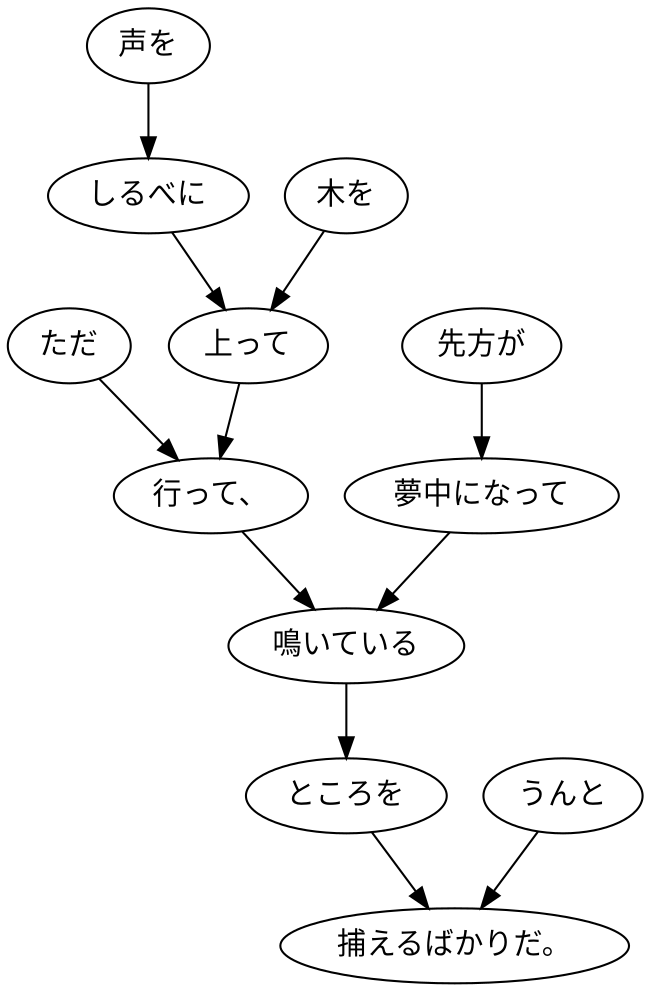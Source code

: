 digraph graph4027 {
	node0 [label="ただ"];
	node1 [label="声を"];
	node2 [label="しるべに"];
	node3 [label="木を"];
	node4 [label="上って"];
	node5 [label="行って、"];
	node6 [label="先方が"];
	node7 [label="夢中になって"];
	node8 [label="鳴いている"];
	node9 [label="ところを"];
	node10 [label="うんと"];
	node11 [label="捕えるばかりだ。"];
	node0 -> node5;
	node1 -> node2;
	node2 -> node4;
	node3 -> node4;
	node4 -> node5;
	node5 -> node8;
	node6 -> node7;
	node7 -> node8;
	node8 -> node9;
	node9 -> node11;
	node10 -> node11;
}

